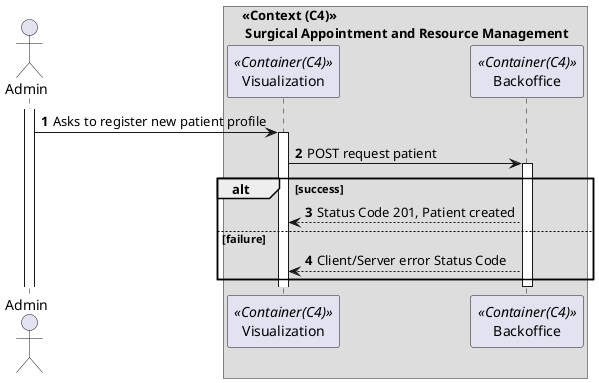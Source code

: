 @startuml
'https://plantuml.com/sequence-diagram

autonumber

actor "Admin" as adm


box "<<Context (C4)>>\n Surgical Appointment and Resource Management"
participant Visualization as ui <<Container(C4)>>
participant Backoffice as bo <<Container(C4)>>


activate adm

adm -> ui : Asks to register new patient profile

activate ui

ui -> bo : POST request patient

activate bo


alt success

bo --> ui : Status Code 201, Patient created

else failure

bo --> ui:  Client/Server error Status Code

end

deactivate bo







@enduml
